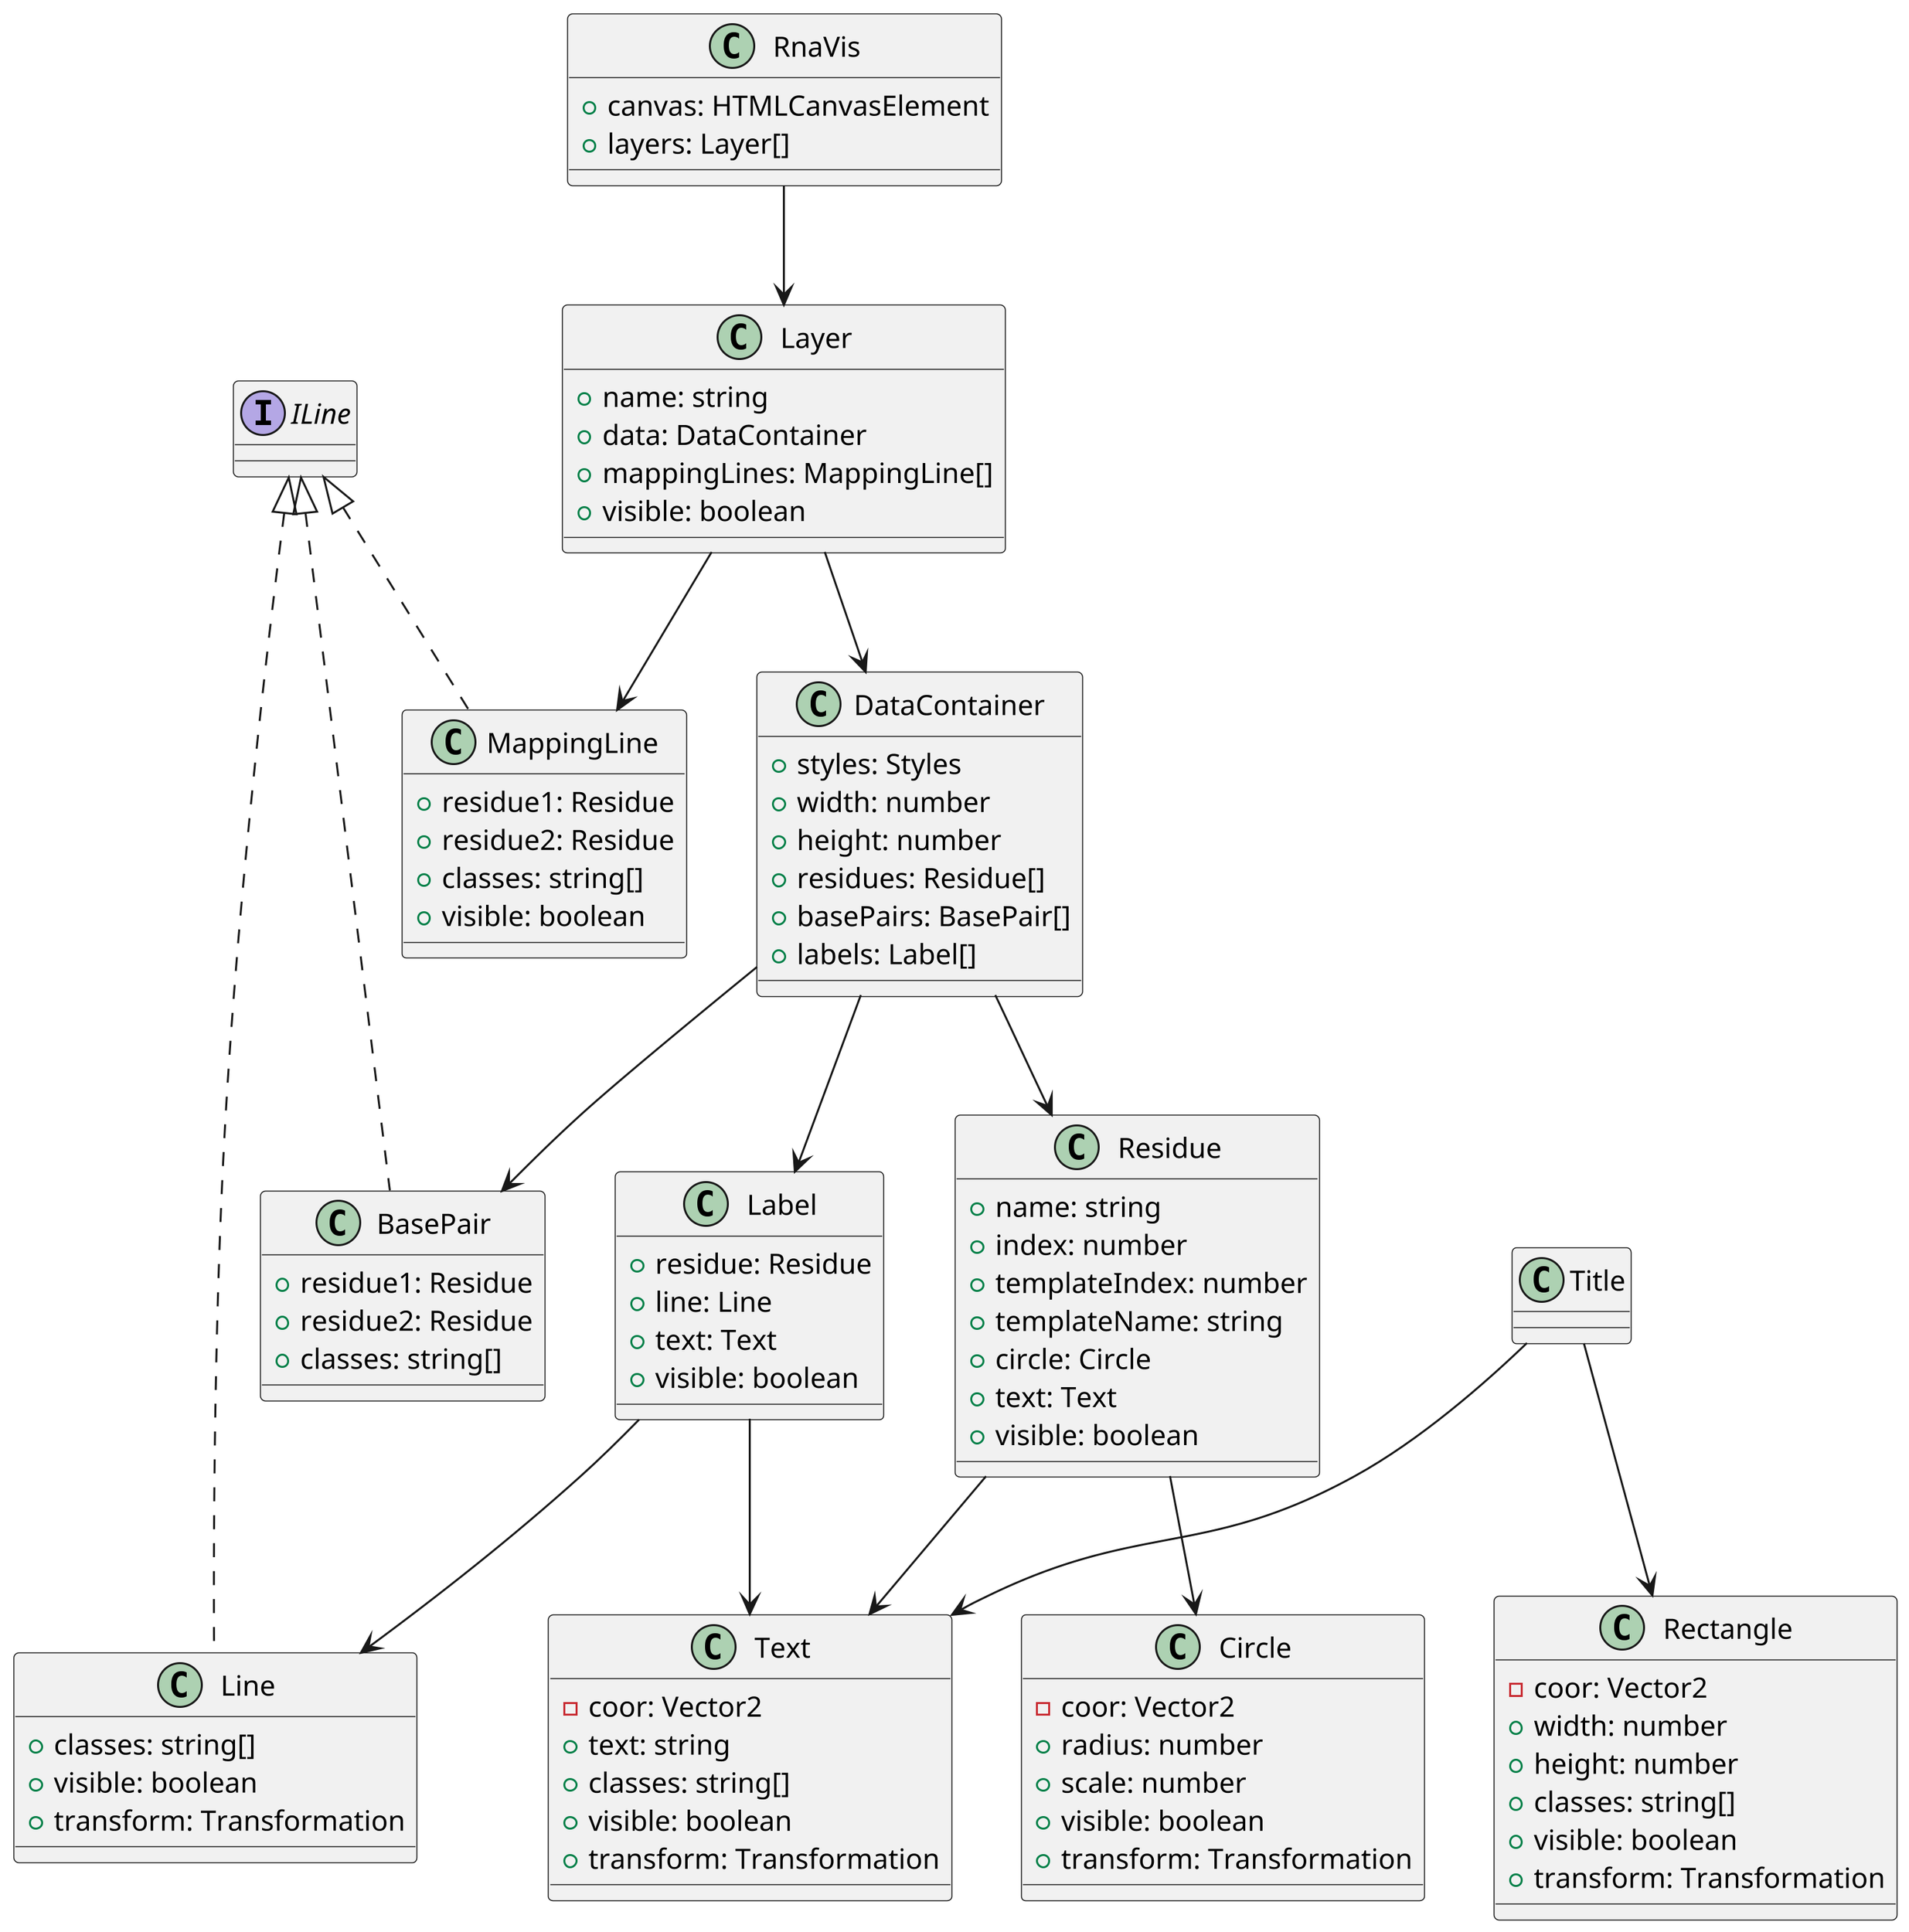 @startuml

scale 3000 height

class Residue {
    +name: string
    +index: number
    +templateIndex: number
    +templateName: string
    +circle: Circle
    +text: Text
    +visible: boolean
}
class Line implements ILine {
    +classes: string[]
    +visible: boolean
    +transform: Transformation
}
interface ILine {
}
class BasePair implements ILine {
    +residue1: Residue
    +residue2: Residue
    +classes: string[]
}
class Label {
    +residue: Residue
    +line: Line
    +text: Text
    +visible: boolean
}
class Circle {
    -coor: Vector2
    +radius: number
    +scale: number
    +visible: boolean
    +transform: Transformation
}
class Text {
    -coor: Vector2
    +text: string
    +classes: string[]
    +visible: boolean
    +transform: Transformation
}
class Rectangle {
    -coor: Vector2
    +width: number
    +height: number
    +classes: string[]
    +visible: boolean
    +transform: Transformation
}
class DataContainer {
    +styles: Styles
    +width: number
    +height: number
    +residues: Residue[]
    +basePairs: BasePair[]
    +labels: Label[]
}
class MappingLine implements ILine {
    +residue1: Residue
    +residue2: Residue
    +classes: string[]
    +visible: boolean
}
class Title {
}
class Layer {
    +name: string
    +data: DataContainer
    +mappingLines: MappingLine[]
    +visible: boolean
}
class RnaVis {
    +canvas: HTMLCanvasElement
    +layers: Layer[]
}

Residue --> Circle
Residue --> Text
Label --> Line
Label --> Text
DataContainer --> BasePair
DataContainer --> Label
DataContainer --> Residue
Title --> Text
Title --> Rectangle
Layer --> DataContainer
Layer --> MappingLine
RnaVis --> Layer

Text -[hidden]r-> Circle
DataContainer -[hidden]l-> MappingLine
@enduml
